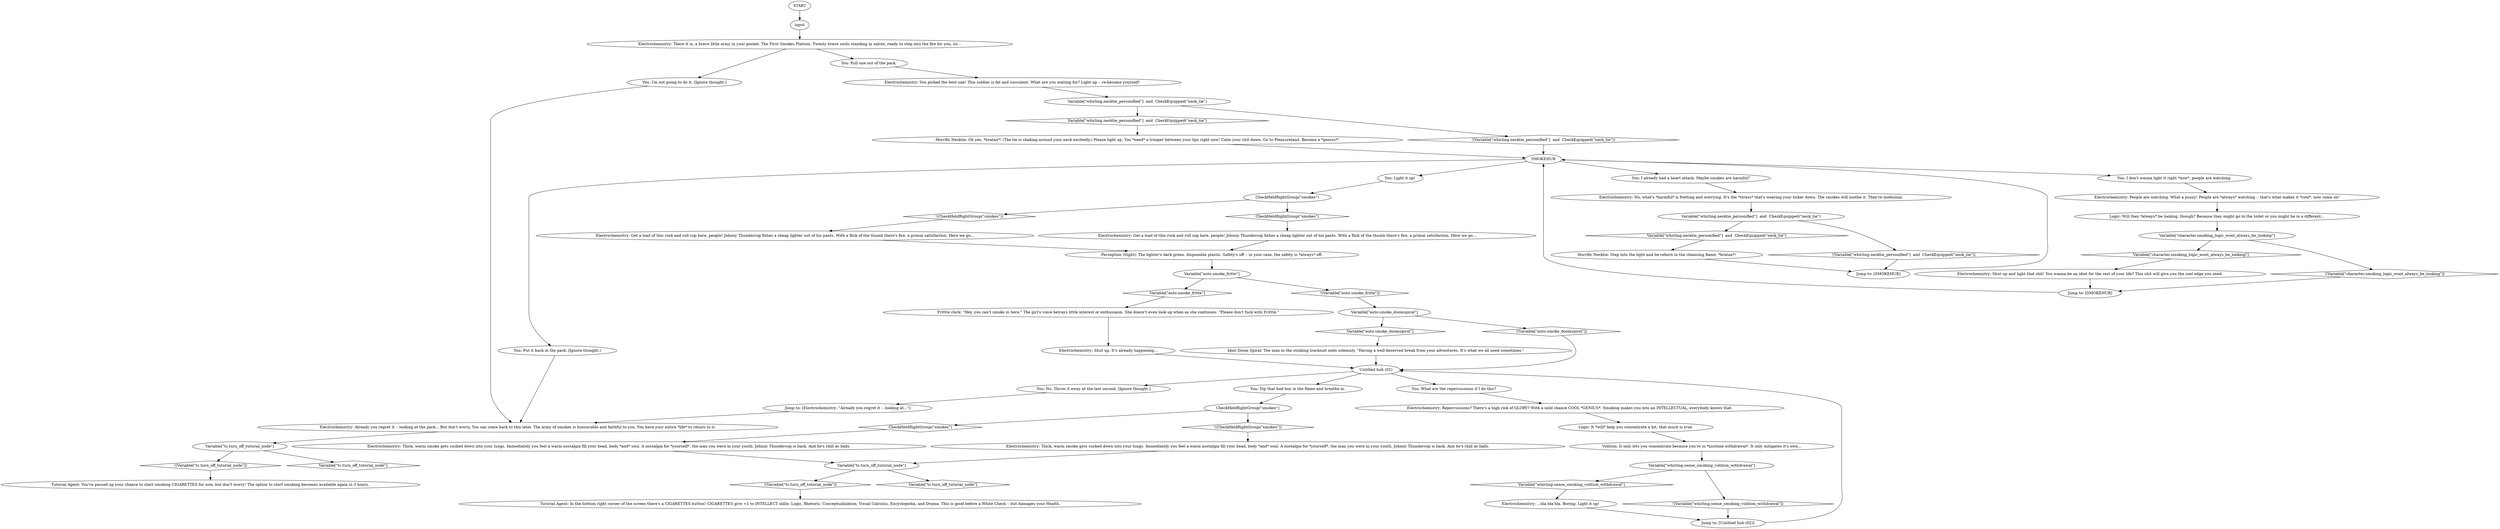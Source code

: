 # INITIATION / SMOKING HABIT
# Global afterthought dialogue to pick up smoking.
# ==================================================
digraph G {
	  0 [label="START"];
	  1 [label="input"];
	  2 [label="You: No. Throw it away at the last second. [Ignore thought.]"];
	  3 [label="Variable[\"whirling.sense_smoking_volition_withdrawal\"]"];
	  4 [label="Variable[\"whirling.sense_smoking_volition_withdrawal\"]", shape=diamond];
	  5 [label="!(Variable[\"whirling.sense_smoking_volition_withdrawal\"])", shape=diamond];
	  6 [label="Electrochemistry: You picked the best one! This soldier is fat and succulent. What are you waiting for? Light up -- re-become yourself!"];
	  7 [label="Logic: Will they *always* be looking, though? Because they might go to the toilet or you might be in a different..."];
	  8 [label="CheckHeldRightGroup(\"smokes\")"];
	  9 [label="CheckHeldRightGroup(\"smokes\")", shape=diamond];
	  10 [label="!(CheckHeldRightGroup(\"smokes\"))", shape=diamond];
	  11 [label="Electrochemistry: Shut up. It's already happening..."];
	  12 [label="You: What are the repercussions if I do this?"];
	  13 [label="You: Dip that bad boy in the flame and breathe in."];
	  14 [label="Volition: It only lets you concentrate because you're in *nicotine withdrawal*. It only mitigates it's own..."];
	  15 [label="Variable[\"character.smoking_logic_wont_always_be_looking\"]"];
	  16 [label="Variable[\"character.smoking_logic_wont_always_be_looking\"]", shape=diamond];
	  17 [label="!(Variable[\"character.smoking_logic_wont_always_be_looking\"])", shape=diamond];
	  18 [label="Tutorial Agent: You've passed up your chance to start smoking CIGARETTES for now, but don't worry! The option to start smoking becomes available again in 3 hours."];
	  19 [label="Electrochemistry: Thick, warm smoke gets sucked down into your lungs. Immediately you feel a warm nostalgia fill your head, body *and* soul. A nostalgia for *yourself*, the man you were in your youth. Johnny Thundercop is back. And he's chill as balls."];
	  20 [label="Electrochemistry: There it is, a brave little army in your pocket. The First Smokes Platoon. Twenty brave souls standing in salute, ready to step into the fire for you, sir..."];
	  21 [label="You: Light it up!"];
	  22 [label="Jump to: [Electrochemistry: \"Already you regret it -- looking at...\"]"];
	  23 [label="Variable[\"tc.turn_off_tutorial_node\"]"];
	  24 [label="Variable[\"tc.turn_off_tutorial_node\"]", shape=diamond];
	  25 [label="!(Variable[\"tc.turn_off_tutorial_node\"])", shape=diamond];
	  26 [label="Electrochemistry: Get a load of this rock and roll cop here, people! Johnny Thundercop fishes a cheap lighter out of his pants. With a flick of the thumb there's fire, a primal satisfaction. Here we go..."];
	  27 [label="Variable[\"whirling.necktie_personified\"]  and  CheckEquipped(\"neck_tie\")"];
	  28 [label="Variable[\"whirling.necktie_personified\"]  and  CheckEquipped(\"neck_tie\")", shape=diamond];
	  29 [label="!(Variable[\"whirling.necktie_personified\"]  and  CheckEquipped(\"neck_tie\"))", shape=diamond];
	  30 [label="CheckHeldRightGroup(\"smokes\")"];
	  31 [label="CheckHeldRightGroup(\"smokes\")", shape=diamond];
	  32 [label="!(CheckHeldRightGroup(\"smokes\"))", shape=diamond];
	  33 [label="Jump to: [SMOKEHUB]"];
	  34 [label="Frittte clerk: \"Hey, you can't smoke in here.\" The girl's voice betrays little interest or enthusiasm. She doesn't even look up when as she continues: \"Please don't fuck with Frittte.\""];
	  35 [label="Electrochemistry: Thick, warm smoke gets sucked down into your lungs. Immediately you feel a warm nostalgia fill your head, body *and* soul. A nostalgia for *yourself*, the man you were in your youth. Johnny Thundercop is back. And he's chill as balls."];
	  36 [label="Variable[\"tc.turn_off_tutorial_node\"]"];
	  37 [label="Variable[\"tc.turn_off_tutorial_node\"]", shape=diamond];
	  38 [label="!(Variable[\"tc.turn_off_tutorial_node\"])", shape=diamond];
	  39 [label="Electrochemistry: Already you regret it -- looking at the pack... But don't worry. You can come back to this later. The army of smokes is honourable and faithful to you. You have your entire *life* to return to it."];
	  40 [label="Electrochemistry: Repercussions? There's a high risk of GLORY? With a mild chance COOL *GENIUS*. Smoking makes you into an INTELLECTUAL, everybody knows that."];
	  41 [label="Variable[\"whirling.necktie_personified\"]  and  CheckEquipped(\"neck_tie\")"];
	  42 [label="Variable[\"whirling.necktie_personified\"]  and  CheckEquipped(\"neck_tie\")", shape=diamond];
	  43 [label="!(Variable[\"whirling.necktie_personified\"]  and  CheckEquipped(\"neck_tie\"))", shape=diamond];
	  44 [label="You: I'm not going to do it. [Ignore thought.]"];
	  45 [label="Logic: It *will* help you concentrate a bit, that much is true."];
	  46 [label="You: I don't wanna light it right *now*, people are watching."];
	  47 [label="You: Pull one out of the pack."];
	  48 [label="Untitled hub (02)"];
	  49 [label="Perception (Sight): The lighter's dark green, disposable plastic. Safety's off -- in your case, the safety is *always* off."];
	  51 [label="Idiot Doom Spiral: The man in the stinking tracksuit nods solemnly. \"Having a well-deserved break from your adventures. It's what we all need sometimes.\""];
	  52 [label="Variable[\"auto.smoke_fritte\"]"];
	  53 [label="Variable[\"auto.smoke_fritte\"]", shape=diamond];
	  54 [label="!(Variable[\"auto.smoke_fritte\"])", shape=diamond];
	  55 [label="Electrochemistry: Get a load of this rock and roll cop here, people! Johnny Thundercop fishes a cheap lighter out of his pants. With a flick of the thumb there's fire, a primal satisfaction. Here we go..."];
	  56 [label="Jump to: [SMOKEHUB]"];
	  57 [label="Jump to: [Untitled hub (02)]"];
	  58 [label="Electrochemistry: Shut up and light that shit! You wanna be an idiot for the rest of your life? This shit will give you the cool edge you need."];
	  59 [label="You: I already had a heart attack. Maybe smokes are harmful?"];
	  60 [label="You: Put it back in the pack. [Ignore thought.]"];
	  61 [label="SMOKEHUB"];
	  62 [label="Horrific Necktie: Oh yes, *bratan*! (The tie is shaking around your neck excitedly.) Please light up. You *need* a trooper between your lips right now! Calm your shit down. Go to Pleasureland. Become a *genius*!"];
	  63 [label="Horrific Necktie: Step into the light and be reborn in the cleansing flame, *bratan*!"];
	  64 [label="Electrochemistry: No, what's *harmful* is fretting and worrying. It's the *stress* that's wearing your ticker down. The smokes will soothe it. They're medicinal."];
	  65 [label="Tutorial Agent: In the bottom right corner of the screen there's a CIGARETTES button! CIGARETTES give +1 to INTELLECT skills: Logic, Rhetoric, Conceptualization, Visual Calculus, Encyclopedia, and Drama. This is good before a White Check -- but damages your Health."];
	  66 [label="Electrochemistry: ...bla bla bla. Boring. Light it up!"];
	  67 [label="Variable[\"auto.smoke_doomspiral\"]"];
	  68 [label="Variable[\"auto.smoke_doomspiral\"]", shape=diamond];
	  69 [label="!(Variable[\"auto.smoke_doomspiral\"])", shape=diamond];
	  70 [label="Electrochemistry: People are watching. What a pussy! People are *always* watching -- that's what makes it *cool*, now come on!"];
	  0 -> 1
	  1 -> 20
	  2 -> 22
	  3 -> 4
	  3 -> 5
	  4 -> 66
	  5 -> 57
	  6 -> 41
	  7 -> 15
	  8 -> 9
	  8 -> 10
	  9 -> 35
	  10 -> 19
	  11 -> 48
	  12 -> 40
	  13 -> 8
	  14 -> 3
	  15 -> 16
	  15 -> 17
	  16 -> 58
	  17 -> 33
	  19 -> 23
	  20 -> 44
	  20 -> 47
	  21 -> 30
	  22 -> 39
	  23 -> 24
	  23 -> 25
	  25 -> 65
	  26 -> 49
	  27 -> 28
	  27 -> 29
	  28 -> 63
	  29 -> 56
	  30 -> 32
	  30 -> 31
	  31 -> 26
	  32 -> 55
	  33 -> 61
	  34 -> 11
	  35 -> 23
	  36 -> 37
	  36 -> 38
	  38 -> 18
	  39 -> 36
	  40 -> 45
	  41 -> 42
	  41 -> 43
	  42 -> 62
	  43 -> 61
	  44 -> 39
	  45 -> 14
	  46 -> 70
	  47 -> 6
	  48 -> 2
	  48 -> 12
	  48 -> 13
	  49 -> 52
	  51 -> 48
	  52 -> 53
	  52 -> 54
	  53 -> 34
	  54 -> 67
	  55 -> 49
	  56 -> 61
	  57 -> 48
	  58 -> 33
	  59 -> 64
	  60 -> 39
	  61 -> 59
	  61 -> 60
	  61 -> 21
	  61 -> 46
	  62 -> 61
	  63 -> 56
	  64 -> 27
	  66 -> 57
	  67 -> 68
	  67 -> 69
	  68 -> 51
	  69 -> 48
	  70 -> 7
}

